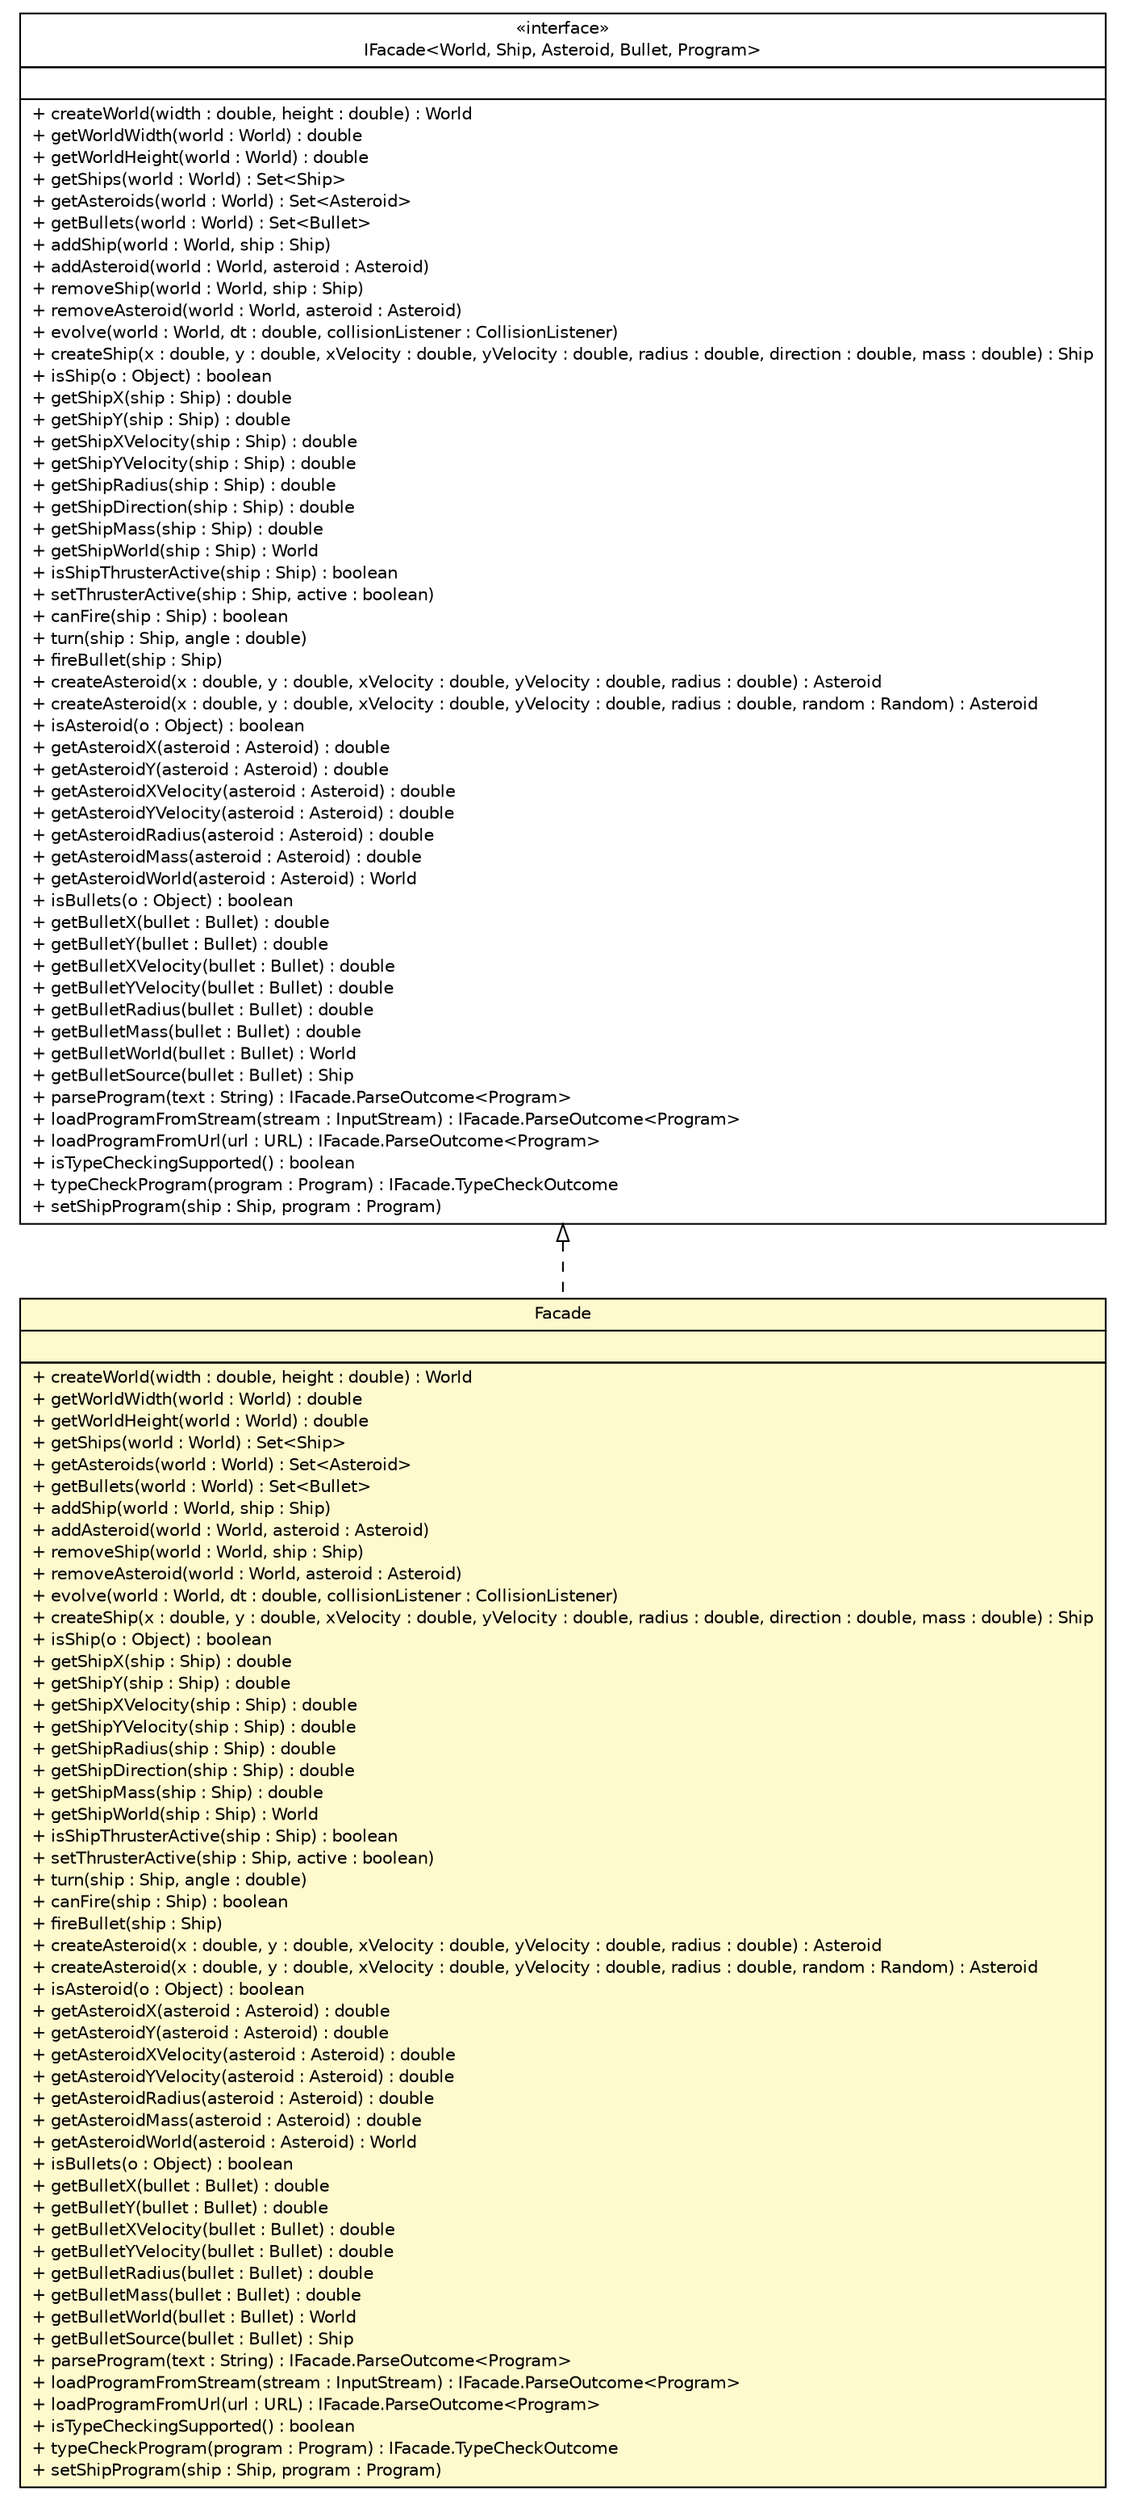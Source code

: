 #!/usr/local/bin/dot
#
# Class diagram 
# Generated by UMLGraph version R5_6 (http://www.umlgraph.org/)
#

digraph G {
	edge [fontname="Helvetica",fontsize=10,labelfontname="Helvetica",labelfontsize=10];
	node [fontname="Helvetica",fontsize=10,shape=plaintext];
	nodesep=0.25;
	ranksep=0.5;
	// model.Facade
	c8554 [label=<<table title="model.Facade" border="0" cellborder="1" cellspacing="0" cellpadding="2" port="p" bgcolor="lemonChiffon" href="./Facade.html">
		<tr><td><table border="0" cellspacing="0" cellpadding="1">
<tr><td align="center" balign="center"> Facade </td></tr>
		</table></td></tr>
		<tr><td><table border="0" cellspacing="0" cellpadding="1">
<tr><td align="left" balign="left">  </td></tr>
		</table></td></tr>
		<tr><td><table border="0" cellspacing="0" cellpadding="1">
<tr><td align="left" balign="left"> + createWorld(width : double, height : double) : World </td></tr>
<tr><td align="left" balign="left"> + getWorldWidth(world : World) : double </td></tr>
<tr><td align="left" balign="left"> + getWorldHeight(world : World) : double </td></tr>
<tr><td align="left" balign="left"> + getShips(world : World) : Set&lt;Ship&gt; </td></tr>
<tr><td align="left" balign="left"> + getAsteroids(world : World) : Set&lt;Asteroid&gt; </td></tr>
<tr><td align="left" balign="left"> + getBullets(world : World) : Set&lt;Bullet&gt; </td></tr>
<tr><td align="left" balign="left"> + addShip(world : World, ship : Ship) </td></tr>
<tr><td align="left" balign="left"> + addAsteroid(world : World, asteroid : Asteroid) </td></tr>
<tr><td align="left" balign="left"> + removeShip(world : World, ship : Ship) </td></tr>
<tr><td align="left" balign="left"> + removeAsteroid(world : World, asteroid : Asteroid) </td></tr>
<tr><td align="left" balign="left"> + evolve(world : World, dt : double, collisionListener : CollisionListener) </td></tr>
<tr><td align="left" balign="left"> + createShip(x : double, y : double, xVelocity : double, yVelocity : double, radius : double, direction : double, mass : double) : Ship </td></tr>
<tr><td align="left" balign="left"> + isShip(o : Object) : boolean </td></tr>
<tr><td align="left" balign="left"> + getShipX(ship : Ship) : double </td></tr>
<tr><td align="left" balign="left"> + getShipY(ship : Ship) : double </td></tr>
<tr><td align="left" balign="left"> + getShipXVelocity(ship : Ship) : double </td></tr>
<tr><td align="left" balign="left"> + getShipYVelocity(ship : Ship) : double </td></tr>
<tr><td align="left" balign="left"> + getShipRadius(ship : Ship) : double </td></tr>
<tr><td align="left" balign="left"> + getShipDirection(ship : Ship) : double </td></tr>
<tr><td align="left" balign="left"> + getShipMass(ship : Ship) : double </td></tr>
<tr><td align="left" balign="left"> + getShipWorld(ship : Ship) : World </td></tr>
<tr><td align="left" balign="left"> + isShipThrusterActive(ship : Ship) : boolean </td></tr>
<tr><td align="left" balign="left"> + setThrusterActive(ship : Ship, active : boolean) </td></tr>
<tr><td align="left" balign="left"> + turn(ship : Ship, angle : double) </td></tr>
<tr><td align="left" balign="left"> + canFire(ship : Ship) : boolean </td></tr>
<tr><td align="left" balign="left"> + fireBullet(ship : Ship) </td></tr>
<tr><td align="left" balign="left"> + createAsteroid(x : double, y : double, xVelocity : double, yVelocity : double, radius : double) : Asteroid </td></tr>
<tr><td align="left" balign="left"> + createAsteroid(x : double, y : double, xVelocity : double, yVelocity : double, radius : double, random : Random) : Asteroid </td></tr>
<tr><td align="left" balign="left"> + isAsteroid(o : Object) : boolean </td></tr>
<tr><td align="left" balign="left"> + getAsteroidX(asteroid : Asteroid) : double </td></tr>
<tr><td align="left" balign="left"> + getAsteroidY(asteroid : Asteroid) : double </td></tr>
<tr><td align="left" balign="left"> + getAsteroidXVelocity(asteroid : Asteroid) : double </td></tr>
<tr><td align="left" balign="left"> + getAsteroidYVelocity(asteroid : Asteroid) : double </td></tr>
<tr><td align="left" balign="left"> + getAsteroidRadius(asteroid : Asteroid) : double </td></tr>
<tr><td align="left" balign="left"> + getAsteroidMass(asteroid : Asteroid) : double </td></tr>
<tr><td align="left" balign="left"> + getAsteroidWorld(asteroid : Asteroid) : World </td></tr>
<tr><td align="left" balign="left"> + isBullets(o : Object) : boolean </td></tr>
<tr><td align="left" balign="left"> + getBulletX(bullet : Bullet) : double </td></tr>
<tr><td align="left" balign="left"> + getBulletY(bullet : Bullet) : double </td></tr>
<tr><td align="left" balign="left"> + getBulletXVelocity(bullet : Bullet) : double </td></tr>
<tr><td align="left" balign="left"> + getBulletYVelocity(bullet : Bullet) : double </td></tr>
<tr><td align="left" balign="left"> + getBulletRadius(bullet : Bullet) : double </td></tr>
<tr><td align="left" balign="left"> + getBulletMass(bullet : Bullet) : double </td></tr>
<tr><td align="left" balign="left"> + getBulletWorld(bullet : Bullet) : World </td></tr>
<tr><td align="left" balign="left"> + getBulletSource(bullet : Bullet) : Ship </td></tr>
<tr><td align="left" balign="left"> + parseProgram(text : String) : IFacade.ParseOutcome&lt;Program&gt; </td></tr>
<tr><td align="left" balign="left"> + loadProgramFromStream(stream : InputStream) : IFacade.ParseOutcome&lt;Program&gt; </td></tr>
<tr><td align="left" balign="left"> + loadProgramFromUrl(url : URL) : IFacade.ParseOutcome&lt;Program&gt; </td></tr>
<tr><td align="left" balign="left"> + isTypeCheckingSupported() : boolean </td></tr>
<tr><td align="left" balign="left"> + typeCheckProgram(program : Program) : IFacade.TypeCheckOutcome </td></tr>
<tr><td align="left" balign="left"> + setShipProgram(ship : Ship, program : Program) </td></tr>
		</table></td></tr>
		</table>>, URL="./Facade.html", fontname="Helvetica", fontcolor="black", fontsize=10.0];
	// model.IFacade<World, Ship, Asteroid, Bullet, Program>
	c8555 [label=<<table title="model.IFacade" border="0" cellborder="1" cellspacing="0" cellpadding="2" port="p" href="./IFacade.html">
		<tr><td><table border="0" cellspacing="0" cellpadding="1">
<tr><td align="center" balign="center"> &#171;interface&#187; </td></tr>
<tr><td align="center" balign="center"> IFacade&lt;World, Ship, Asteroid, Bullet, Program&gt; </td></tr>
		</table></td></tr>
		<tr><td><table border="0" cellspacing="0" cellpadding="1">
<tr><td align="left" balign="left">  </td></tr>
		</table></td></tr>
		<tr><td><table border="0" cellspacing="0" cellpadding="1">
<tr><td align="left" balign="left"> + createWorld(width : double, height : double) : World </td></tr>
<tr><td align="left" balign="left"> + getWorldWidth(world : World) : double </td></tr>
<tr><td align="left" balign="left"> + getWorldHeight(world : World) : double </td></tr>
<tr><td align="left" balign="left"> + getShips(world : World) : Set&lt;Ship&gt; </td></tr>
<tr><td align="left" balign="left"> + getAsteroids(world : World) : Set&lt;Asteroid&gt; </td></tr>
<tr><td align="left" balign="left"> + getBullets(world : World) : Set&lt;Bullet&gt; </td></tr>
<tr><td align="left" balign="left"> + addShip(world : World, ship : Ship) </td></tr>
<tr><td align="left" balign="left"> + addAsteroid(world : World, asteroid : Asteroid) </td></tr>
<tr><td align="left" balign="left"> + removeShip(world : World, ship : Ship) </td></tr>
<tr><td align="left" balign="left"> + removeAsteroid(world : World, asteroid : Asteroid) </td></tr>
<tr><td align="left" balign="left"> + evolve(world : World, dt : double, collisionListener : CollisionListener) </td></tr>
<tr><td align="left" balign="left"> + createShip(x : double, y : double, xVelocity : double, yVelocity : double, radius : double, direction : double, mass : double) : Ship </td></tr>
<tr><td align="left" balign="left"> + isShip(o : Object) : boolean </td></tr>
<tr><td align="left" balign="left"> + getShipX(ship : Ship) : double </td></tr>
<tr><td align="left" balign="left"> + getShipY(ship : Ship) : double </td></tr>
<tr><td align="left" balign="left"> + getShipXVelocity(ship : Ship) : double </td></tr>
<tr><td align="left" balign="left"> + getShipYVelocity(ship : Ship) : double </td></tr>
<tr><td align="left" balign="left"> + getShipRadius(ship : Ship) : double </td></tr>
<tr><td align="left" balign="left"> + getShipDirection(ship : Ship) : double </td></tr>
<tr><td align="left" balign="left"> + getShipMass(ship : Ship) : double </td></tr>
<tr><td align="left" balign="left"> + getShipWorld(ship : Ship) : World </td></tr>
<tr><td align="left" balign="left"> + isShipThrusterActive(ship : Ship) : boolean </td></tr>
<tr><td align="left" balign="left"> + setThrusterActive(ship : Ship, active : boolean) </td></tr>
<tr><td align="left" balign="left"> + canFire(ship : Ship) : boolean </td></tr>
<tr><td align="left" balign="left"> + turn(ship : Ship, angle : double) </td></tr>
<tr><td align="left" balign="left"> + fireBullet(ship : Ship) </td></tr>
<tr><td align="left" balign="left"> + createAsteroid(x : double, y : double, xVelocity : double, yVelocity : double, radius : double) : Asteroid </td></tr>
<tr><td align="left" balign="left"> + createAsteroid(x : double, y : double, xVelocity : double, yVelocity : double, radius : double, random : Random) : Asteroid </td></tr>
<tr><td align="left" balign="left"> + isAsteroid(o : Object) : boolean </td></tr>
<tr><td align="left" balign="left"> + getAsteroidX(asteroid : Asteroid) : double </td></tr>
<tr><td align="left" balign="left"> + getAsteroidY(asteroid : Asteroid) : double </td></tr>
<tr><td align="left" balign="left"> + getAsteroidXVelocity(asteroid : Asteroid) : double </td></tr>
<tr><td align="left" balign="left"> + getAsteroidYVelocity(asteroid : Asteroid) : double </td></tr>
<tr><td align="left" balign="left"> + getAsteroidRadius(asteroid : Asteroid) : double </td></tr>
<tr><td align="left" balign="left"> + getAsteroidMass(asteroid : Asteroid) : double </td></tr>
<tr><td align="left" balign="left"> + getAsteroidWorld(asteroid : Asteroid) : World </td></tr>
<tr><td align="left" balign="left"> + isBullets(o : Object) : boolean </td></tr>
<tr><td align="left" balign="left"> + getBulletX(bullet : Bullet) : double </td></tr>
<tr><td align="left" balign="left"> + getBulletY(bullet : Bullet) : double </td></tr>
<tr><td align="left" balign="left"> + getBulletXVelocity(bullet : Bullet) : double </td></tr>
<tr><td align="left" balign="left"> + getBulletYVelocity(bullet : Bullet) : double </td></tr>
<tr><td align="left" balign="left"> + getBulletRadius(bullet : Bullet) : double </td></tr>
<tr><td align="left" balign="left"> + getBulletMass(bullet : Bullet) : double </td></tr>
<tr><td align="left" balign="left"> + getBulletWorld(bullet : Bullet) : World </td></tr>
<tr><td align="left" balign="left"> + getBulletSource(bullet : Bullet) : Ship </td></tr>
<tr><td align="left" balign="left"> + parseProgram(text : String) : IFacade.ParseOutcome&lt;Program&gt; </td></tr>
<tr><td align="left" balign="left"> + loadProgramFromStream(stream : InputStream) : IFacade.ParseOutcome&lt;Program&gt; </td></tr>
<tr><td align="left" balign="left"> + loadProgramFromUrl(url : URL) : IFacade.ParseOutcome&lt;Program&gt; </td></tr>
<tr><td align="left" balign="left"> + isTypeCheckingSupported() : boolean </td></tr>
<tr><td align="left" balign="left"> + typeCheckProgram(program : Program) : IFacade.TypeCheckOutcome </td></tr>
<tr><td align="left" balign="left"> + setShipProgram(ship : Ship, program : Program) </td></tr>
		</table></td></tr>
		</table>>, URL="./IFacade.html", fontname="Helvetica", fontcolor="black", fontsize=10.0];
	//model.Facade implements model.IFacade<World, Ship, Asteroid, Bullet, Program>
	c8555:p -> c8554:p [dir=back,arrowtail=empty,style=dashed];
}

